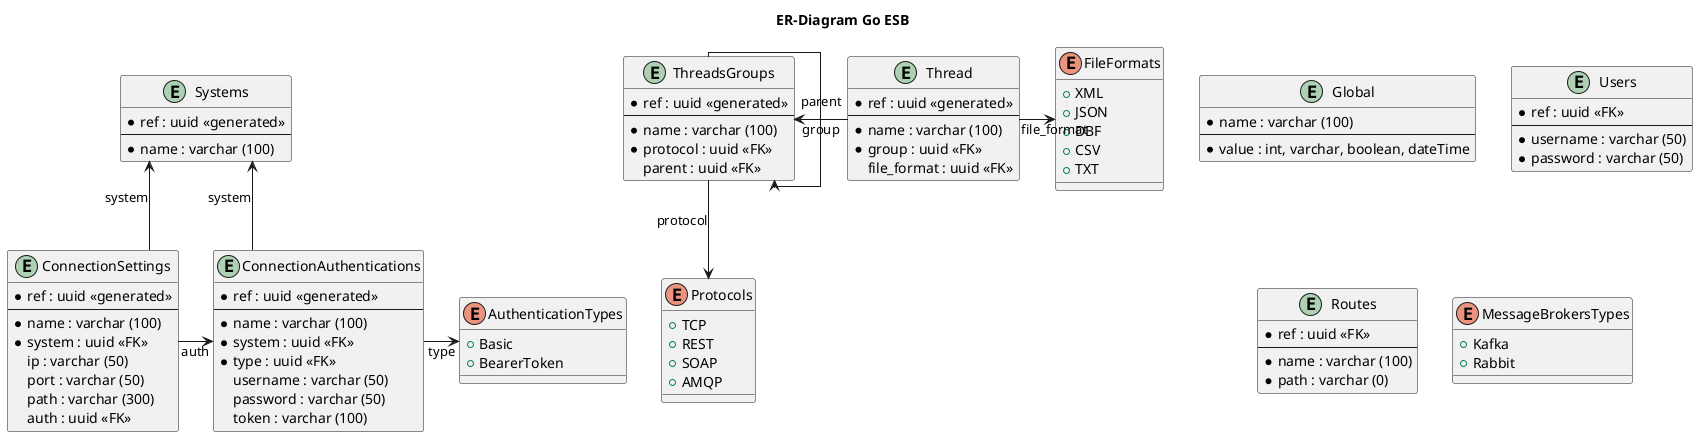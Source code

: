@startuml go_esb

skinparam linetype ortho

title ER-Diagram Go ESB

entity "Global" as eGlobal {
    *name : varchar (100)
    --
    *value : int, varchar, boolean, dateTime
}

entity "Users" as eUsers {
    *ref : uuid <<FK>>
    --
    *username : varchar (50)
    *password : varchar (50)
}

entity "Systems" as eSystems {
    *ref : uuid <<generated>>
    --
    *name : varchar (100)
}

entity "ConnectionSettings" as eConnectionSettings {
    *ref : uuid <<generated>>
    --
    *name : varchar (100)
    *system : uuid <<FK>>
    ip : varchar (50)
    port : varchar (50)
    path : varchar (300)
    auth : uuid <<FK>>
}

eConnectionSettings -u-> eSystems : system

entity "ConnectionAuthentications" as eConnectionAuthentications {
    *ref : uuid <<generated>>
    --
    *name : varchar (100)
    *system : uuid <<FK>>
    *type : uuid <<FK>>
    username : varchar (50)
    password : varchar (50)
    token : varchar (100)
}

eConnectionSettings -> eConnectionAuthentications : auth
eConnectionAuthentications -u-> eSystems : system
eConnectionAuthentications -> eAuthenticationTypes : type

entity "ThreadsGroups" as eThreadsGroups {
    *ref : uuid <<generated>>
    --
    *name : varchar (100)
    *protocol : uuid <<FK>>
    parent : uuid <<FK>>
}

eThreadsGroups -d-> eProtocols : protocol
eThreadsGroups -> eThreadsGroups : parent

enum "Protocols" as eProtocols {
    + TCP
    + REST
    + SOAP
    + AMQP
}

entity "Thread" as eThread {
    *ref : uuid <<generated>>
    --
    *name : varchar (100)
    *group : uuid <<FK>>
    file_format : uuid <<FK>>
}

eThreadsGroups <- eThread : group
eThread -> eFileFormats : file_format

enum "FileFormats" as eFileFormats {
    + XML
    + JSON
    + DBF
    + CSV
    + TXT
}

entity "Routes" as eRoutes {
    *ref : uuid <<FK>>
    --
    *name : varchar (100)
    *path : varchar (0)
}

enum "AuthenticationTypes" as eAuthenticationTypes {
    + Basic
    + BearerToken
}

enum "MessageBrokersTypes" as eMessageBrokersTypes {
    + Kafka
    + Rabbit
}

@enduml